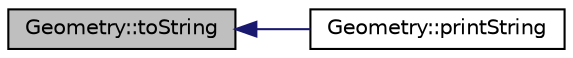 digraph "Geometry::toString"
{
  edge [fontname="Helvetica",fontsize="10",labelfontname="Helvetica",labelfontsize="10"];
  node [fontname="Helvetica",fontsize="10",shape=record];
  rankdir="LR";
  Node1 [label="Geometry::toString",height=0.2,width=0.4,color="black", fillcolor="grey75", style="filled" fontcolor="black"];
  Node1 -> Node2 [dir="back",color="midnightblue",fontsize="10",style="solid",fontname="Helvetica"];
  Node2 [label="Geometry::printString",height=0.2,width=0.4,color="black", fillcolor="white", style="filled",URL="$classGeometry.html#a51d5ba4a579b470d1321f365517436db",tooltip="Prints a string representation of all of the Geometry&#39;s attributes to the console."];
}
